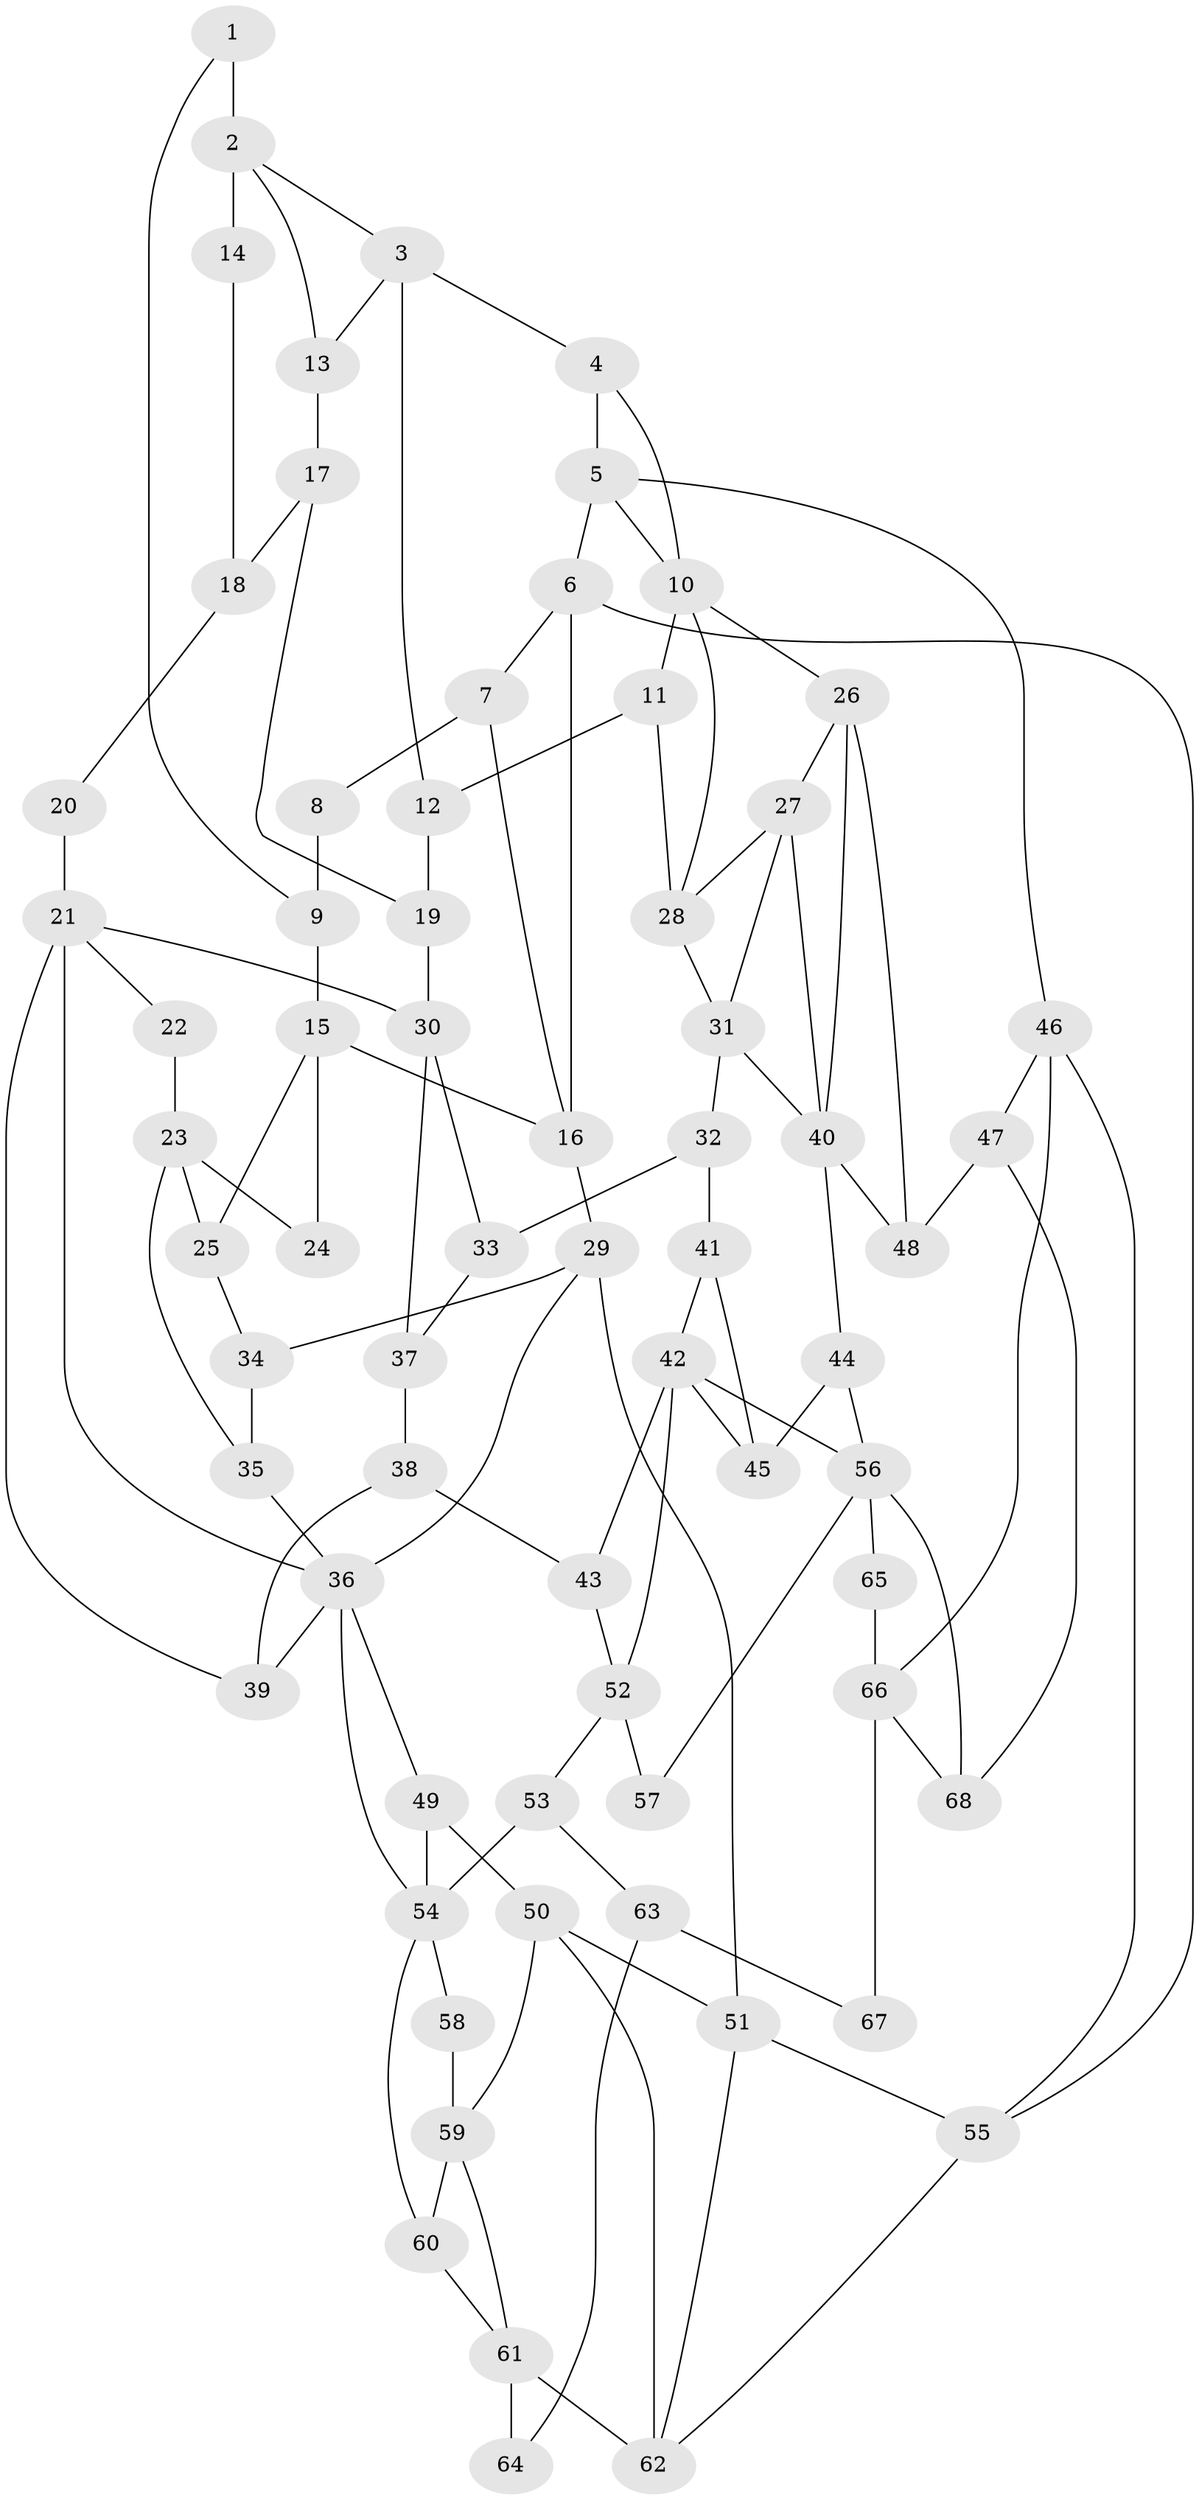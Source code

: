 // original degree distribution, {3: 0.014705882352941176, 4: 0.22794117647058823, 6: 0.21323529411764705, 5: 0.5441176470588235}
// Generated by graph-tools (version 1.1) at 2025/38/03/09/25 02:38:51]
// undirected, 68 vertices, 115 edges
graph export_dot {
graph [start="1"]
  node [color=gray90,style=filled];
  1;
  2;
  3;
  4;
  5;
  6;
  7;
  8;
  9;
  10;
  11;
  12;
  13;
  14;
  15;
  16;
  17;
  18;
  19;
  20;
  21;
  22;
  23;
  24;
  25;
  26;
  27;
  28;
  29;
  30;
  31;
  32;
  33;
  34;
  35;
  36;
  37;
  38;
  39;
  40;
  41;
  42;
  43;
  44;
  45;
  46;
  47;
  48;
  49;
  50;
  51;
  52;
  53;
  54;
  55;
  56;
  57;
  58;
  59;
  60;
  61;
  62;
  63;
  64;
  65;
  66;
  67;
  68;
  1 -- 2 [weight=2.0];
  1 -- 9 [weight=1.0];
  2 -- 3 [weight=1.0];
  2 -- 13 [weight=1.0];
  2 -- 14 [weight=2.0];
  3 -- 4 [weight=1.0];
  3 -- 12 [weight=2.0];
  3 -- 13 [weight=1.0];
  4 -- 5 [weight=1.0];
  4 -- 10 [weight=1.0];
  5 -- 6 [weight=1.0];
  5 -- 10 [weight=1.0];
  5 -- 46 [weight=1.0];
  6 -- 7 [weight=1.0];
  6 -- 16 [weight=1.0];
  6 -- 55 [weight=1.0];
  7 -- 8 [weight=1.0];
  7 -- 16 [weight=1.0];
  8 -- 9 [weight=1.0];
  9 -- 15 [weight=1.0];
  10 -- 11 [weight=2.0];
  10 -- 26 [weight=1.0];
  10 -- 28 [weight=1.0];
  11 -- 12 [weight=2.0];
  11 -- 28 [weight=1.0];
  12 -- 19 [weight=2.0];
  13 -- 17 [weight=1.0];
  14 -- 18 [weight=1.0];
  15 -- 16 [weight=2.0];
  15 -- 24 [weight=1.0];
  15 -- 25 [weight=1.0];
  16 -- 29 [weight=2.0];
  17 -- 18 [weight=1.0];
  17 -- 19 [weight=1.0];
  18 -- 20 [weight=1.0];
  19 -- 30 [weight=2.0];
  20 -- 21 [weight=2.0];
  21 -- 22 [weight=1.0];
  21 -- 30 [weight=1.0];
  21 -- 36 [weight=1.0];
  21 -- 39 [weight=1.0];
  22 -- 23 [weight=2.0];
  23 -- 24 [weight=2.0];
  23 -- 25 [weight=1.0];
  23 -- 35 [weight=1.0];
  25 -- 34 [weight=1.0];
  26 -- 27 [weight=1.0];
  26 -- 40 [weight=1.0];
  26 -- 48 [weight=1.0];
  27 -- 28 [weight=2.0];
  27 -- 31 [weight=1.0];
  27 -- 40 [weight=1.0];
  28 -- 31 [weight=1.0];
  29 -- 34 [weight=1.0];
  29 -- 36 [weight=1.0];
  29 -- 51 [weight=1.0];
  30 -- 33 [weight=1.0];
  30 -- 37 [weight=1.0];
  31 -- 32 [weight=1.0];
  31 -- 40 [weight=1.0];
  32 -- 33 [weight=1.0];
  32 -- 41 [weight=1.0];
  33 -- 37 [weight=1.0];
  34 -- 35 [weight=1.0];
  35 -- 36 [weight=1.0];
  36 -- 39 [weight=1.0];
  36 -- 49 [weight=1.0];
  36 -- 54 [weight=1.0];
  37 -- 38 [weight=1.0];
  38 -- 39 [weight=1.0];
  38 -- 43 [weight=1.0];
  40 -- 44 [weight=2.0];
  40 -- 48 [weight=1.0];
  41 -- 42 [weight=1.0];
  41 -- 45 [weight=1.0];
  42 -- 43 [weight=1.0];
  42 -- 45 [weight=1.0];
  42 -- 52 [weight=1.0];
  42 -- 56 [weight=1.0];
  43 -- 52 [weight=1.0];
  44 -- 45 [weight=1.0];
  44 -- 56 [weight=1.0];
  46 -- 47 [weight=1.0];
  46 -- 55 [weight=1.0];
  46 -- 66 [weight=1.0];
  47 -- 48 [weight=1.0];
  47 -- 68 [weight=1.0];
  49 -- 50 [weight=1.0];
  49 -- 54 [weight=1.0];
  50 -- 51 [weight=1.0];
  50 -- 59 [weight=1.0];
  50 -- 62 [weight=1.0];
  51 -- 55 [weight=1.0];
  51 -- 62 [weight=1.0];
  52 -- 53 [weight=2.0];
  52 -- 57 [weight=2.0];
  53 -- 54 [weight=2.0];
  53 -- 63 [weight=1.0];
  54 -- 58 [weight=1.0];
  54 -- 60 [weight=1.0];
  55 -- 62 [weight=1.0];
  56 -- 57 [weight=1.0];
  56 -- 65 [weight=1.0];
  56 -- 68 [weight=1.0];
  58 -- 59 [weight=2.0];
  59 -- 60 [weight=1.0];
  59 -- 61 [weight=1.0];
  60 -- 61 [weight=1.0];
  61 -- 62 [weight=2.0];
  61 -- 64 [weight=2.0];
  63 -- 64 [weight=1.0];
  63 -- 67 [weight=1.0];
  65 -- 66 [weight=2.0];
  66 -- 67 [weight=2.0];
  66 -- 68 [weight=1.0];
}
